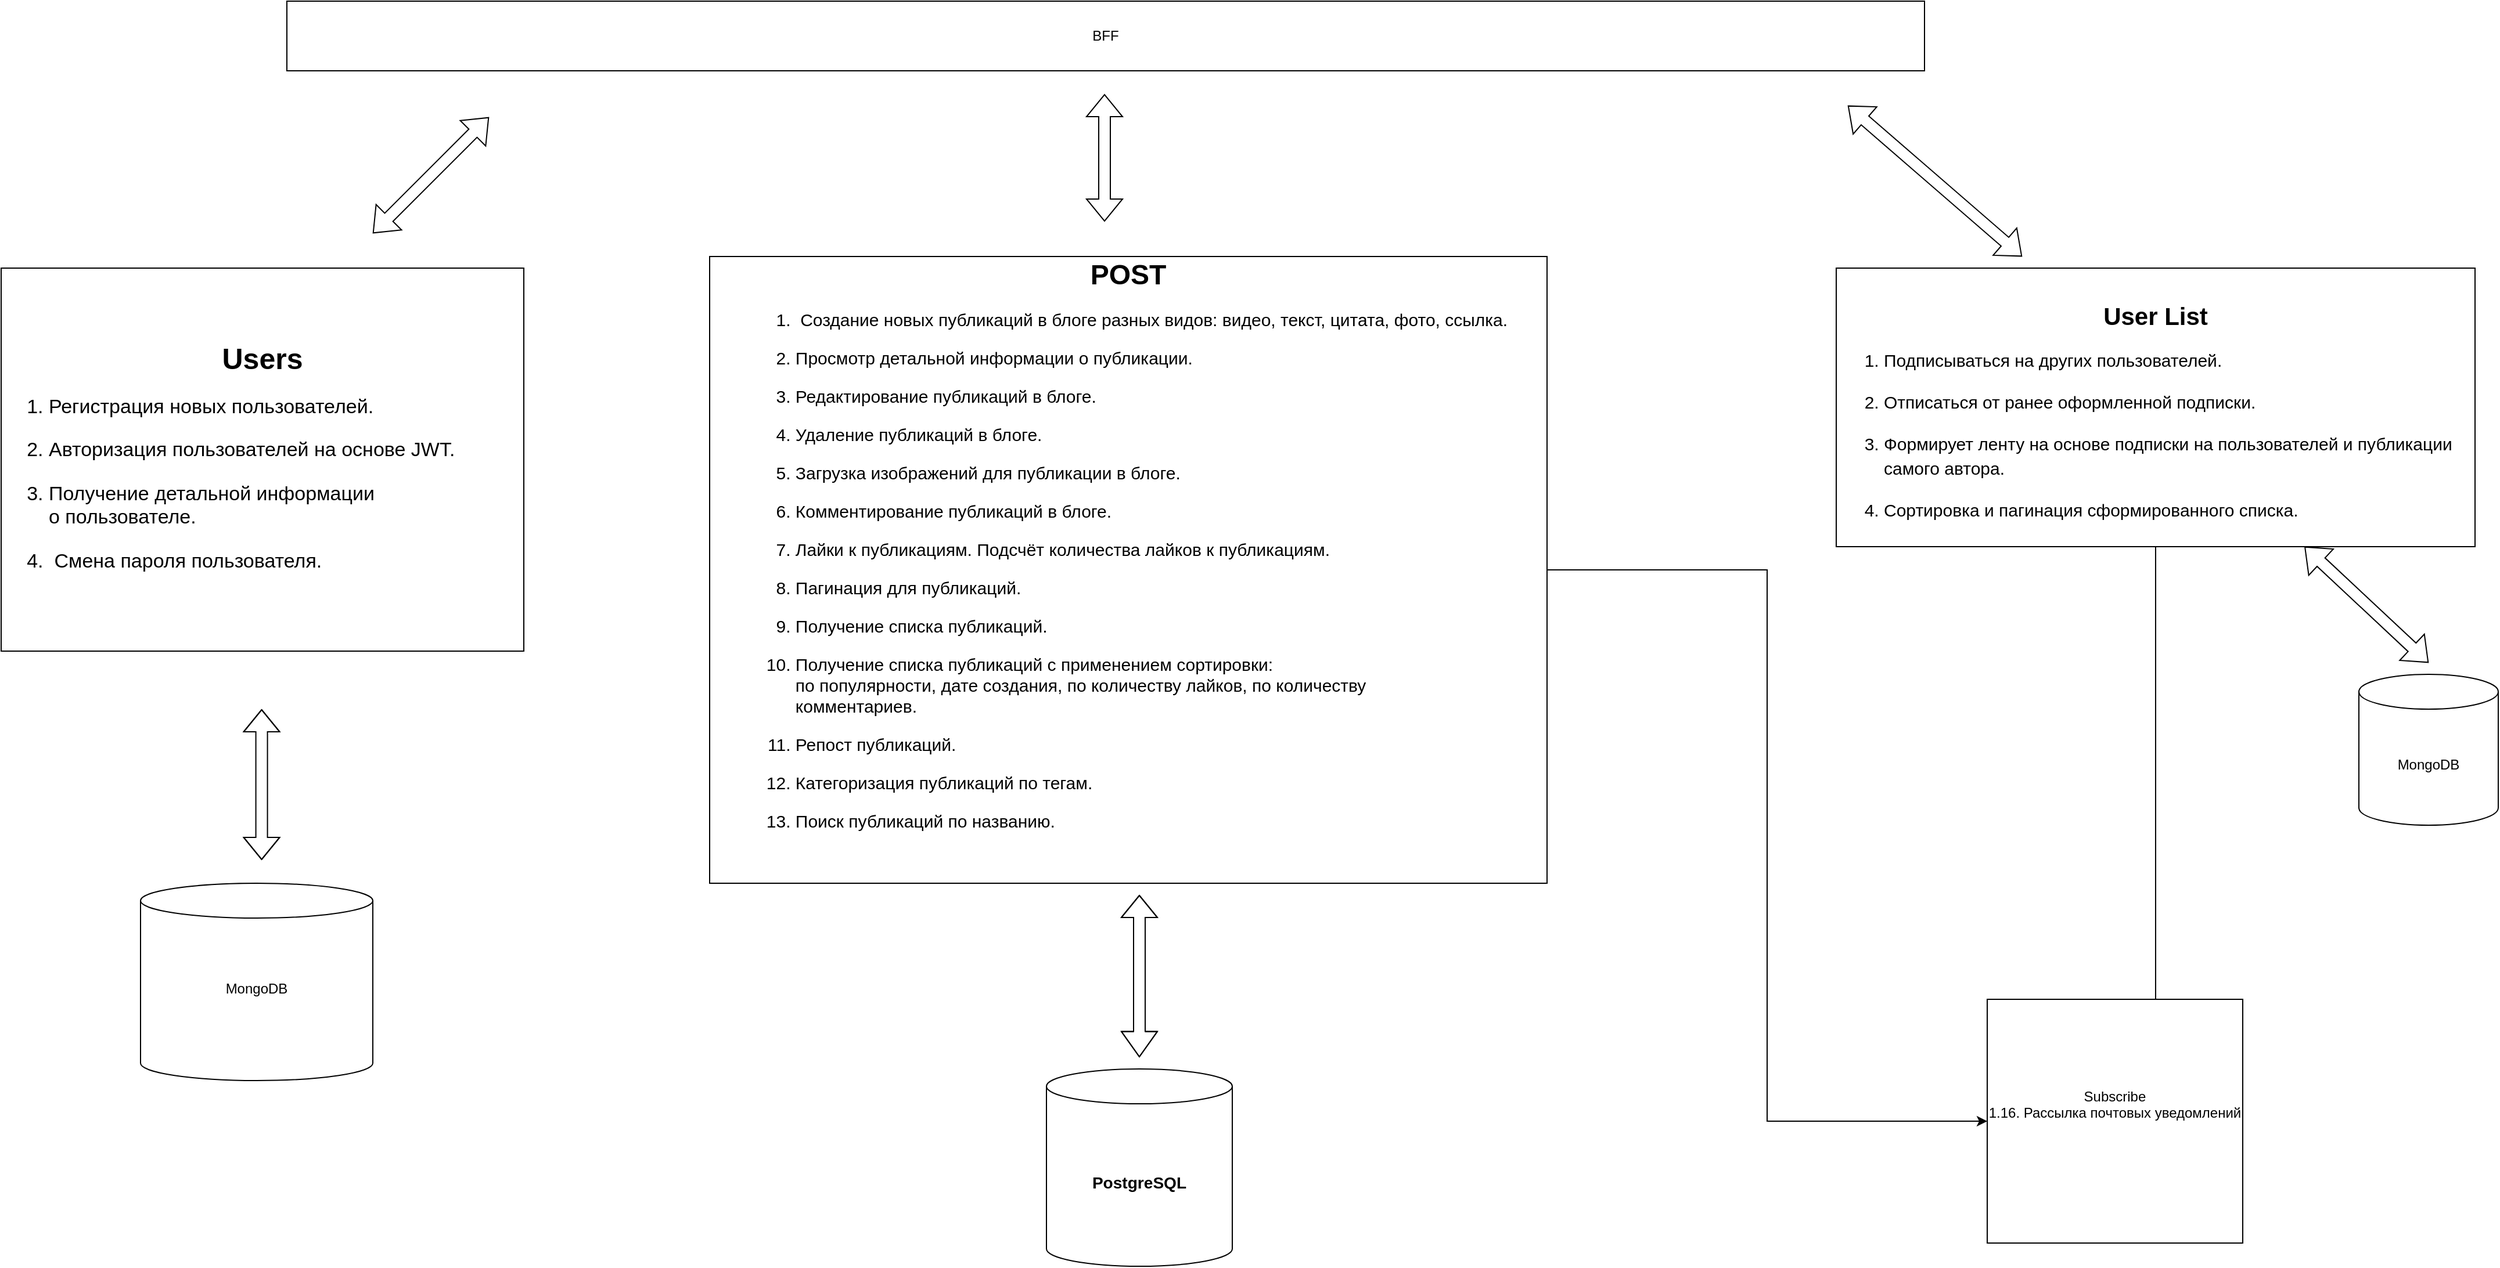 <mxfile version="12.2.4" pages="1"><diagram name="Страница 1" id="btC4sivVUZda6uBfs29T"><mxGraphModel dx="773" dy="431" grid="1" gridSize="10" guides="1" tooltips="1" connect="1" arrows="1" fold="1" page="1" pageScale="1" pageWidth="827" pageHeight="1169" math="0" shadow="0"><root><mxCell id="0"/><mxCell id="1" parent="0"/><mxCell id="Sd2PkfEZBiGurpTwOcQp-1" value="BFF" style="rounded=0;whiteSpace=wrap;html=1;" parent="1" vertex="1"><mxGeometry x="536" y="20" width="1410" height="60" as="geometry"/></mxCell><mxCell id="Sd2PkfEZBiGurpTwOcQp-17" style="edgeStyle=orthogonalEdgeStyle;rounded=0;orthogonalLoop=1;jettySize=auto;html=1;entryX=0.659;entryY=0.048;entryDx=0;entryDy=0;entryPerimeter=0;" parent="1" source="Sd2PkfEZBiGurpTwOcQp-2" target="Sd2PkfEZBiGurpTwOcQp-5" edge="1"><mxGeometry relative="1" as="geometry"/></mxCell><mxCell id="Sd2PkfEZBiGurpTwOcQp-2" value="&lt;div align=&quot;center&quot;&gt;&lt;font size=&quot;1&quot;&gt;&lt;b style=&quot;font-size: 21px;&quot;&gt;&lt;br&gt;&lt;/b&gt;&lt;/font&gt;&lt;/div&gt;&lt;div align=&quot;center&quot;&gt;&lt;font size=&quot;1&quot;&gt;&lt;b style=&quot;font-size: 21px;&quot;&gt;&lt;br&gt;&lt;/b&gt;&lt;/font&gt;&lt;/div&gt;&lt;div align=&quot;center&quot;&gt;&lt;font size=&quot;1&quot;&gt;&lt;b style=&quot;font-size: 21px;&quot;&gt;&lt;br&gt;&lt;/b&gt;&lt;/font&gt;&lt;/div&gt;&lt;div align=&quot;center&quot;&gt;&lt;font size=&quot;1&quot;&gt;&lt;b style=&quot;font-size: 21px;&quot;&gt;&lt;br&gt;&lt;/b&gt;&lt;/font&gt;&lt;/div&gt;&lt;div align=&quot;center&quot;&gt;&lt;font size=&quot;1&quot;&gt;&lt;b style=&quot;font-size: 21px;&quot;&gt;&lt;br&gt;&lt;/b&gt;&lt;/font&gt;&lt;/div&gt;&lt;div align=&quot;center&quot;&gt;&lt;font size=&quot;1&quot;&gt;&lt;b style=&quot;font-size: 21px;&quot;&gt;&lt;br&gt;&lt;/b&gt;&lt;/font&gt;&lt;/div&gt;&lt;div align=&quot;center&quot;&gt;&lt;font size=&quot;1&quot;&gt;&lt;b style=&quot;font-size: 21px;&quot;&gt;User List&lt;/b&gt;&lt;/font&gt;&lt;font style=&quot;font-size: 15px;&quot;&gt;&lt;br&gt;&lt;/font&gt;&lt;/div&gt;&lt;div style=&quot;font-size: 15px; line-height: 140%;&quot; align=&quot;left&quot;&gt;&lt;ol style=&quot;line-height: 140%;&quot;&gt;&lt;li&gt;&lt;p&gt;&lt;font style=&quot;font-size: 15px;&quot;&gt;Подписываться на&amp;nbsp;других пользователей.&lt;/font&gt;&lt;/p&gt;&lt;/li&gt;&lt;li&gt;&lt;p&gt;Отписаться от&amp;nbsp;ранее оформленной подписки. &lt;br style=&quot;font-size: 15px;&quot;&gt;&lt;/p&gt;&lt;/li&gt;&lt;li&gt;&lt;p&gt;Формирует ленту на основе подписки на пользователей и публикации самого автора.&lt;/p&gt;&lt;/li&gt;&lt;li&gt;&lt;p&gt;Сортировка и пагинация сформированного списка.&lt;/p&gt;&lt;/li&gt;&lt;/ol&gt;&lt;/div&gt;&lt;div align=&quot;center&quot;&gt;&lt;br&gt;&lt;/div&gt;&lt;div align=&quot;center&quot;&gt;&lt;br&gt;&lt;/div&gt;&lt;div align=&quot;center&quot;&gt;&lt;br&gt;&lt;/div&gt;&lt;div align=&quot;center&quot;&gt;&lt;br&gt;&lt;/div&gt;&lt;div align=&quot;center&quot;&gt;&lt;br&gt;&lt;/div&gt;&lt;div align=&quot;center&quot;&gt;&lt;br&gt;&lt;/div&gt;&lt;div align=&quot;center&quot;&gt;&lt;br&gt;&lt;/div&gt;&lt;div align=&quot;center&quot;&gt;&lt;br&gt;&lt;/div&gt;&lt;div align=&quot;center&quot;&gt;&lt;br&gt;&lt;/div&gt;" style="rounded=0;whiteSpace=wrap;html=1;align=center;" parent="1" vertex="1"><mxGeometry x="1870" y="250" width="550" height="240" as="geometry"/></mxCell><mxCell id="Sd2PkfEZBiGurpTwOcQp-3" value="&lt;div&gt;&lt;p&gt;&lt;font size=&quot;1&quot;&gt;&lt;b style=&quot;font-size: 25px;&quot;&gt;Users&lt;/b&gt;&lt;/font&gt;&lt;/p&gt;&lt;/div&gt;&lt;div align=&quot;left&quot;&gt;&lt;ol style=&quot;font-size: 17px;&quot;&gt;&lt;li&gt;&lt;p&gt;&lt;font style=&quot;font-size: 17px;&quot;&gt;Регистрация новых пользователей.&lt;/font&gt;&lt;/p&gt;&lt;/li&gt;&lt;li&gt;&lt;p&gt;&lt;font style=&quot;font-size: 17px;&quot;&gt;Авторизация пользователей на&amp;nbsp;основе JWT.&lt;/font&gt;&lt;/p&gt;&lt;/li&gt;&lt;li&gt;&lt;p&gt;&lt;font style=&quot;font-size: 17px;&quot;&gt;Получение детальной информации о&amp;nbsp;пользователе.&lt;/font&gt;&lt;/p&gt;&lt;/li&gt;&lt;li&gt;&lt;p&gt;&lt;font style=&quot;font-size: 17px;&quot;&gt;&amp;nbsp;Смена пароля пользователя.&lt;/font&gt;&lt;/p&gt;&lt;/li&gt;&lt;/ol&gt;&lt;/div&gt;" style="rounded=0;whiteSpace=wrap;html=1;" parent="1" vertex="1"><mxGeometry x="290" y="250" width="450" height="330" as="geometry"/></mxCell><mxCell id="Sd2PkfEZBiGurpTwOcQp-13" style="edgeStyle=orthogonalEdgeStyle;rounded=0;orthogonalLoop=1;jettySize=auto;html=1;entryX=0;entryY=0.5;entryDx=0;entryDy=0;" parent="1" source="Sd2PkfEZBiGurpTwOcQp-4" target="Sd2PkfEZBiGurpTwOcQp-5" edge="1"><mxGeometry relative="1" as="geometry"/></mxCell><mxCell id="Sd2PkfEZBiGurpTwOcQp-4" value="&lt;div&gt;&lt;font size=&quot;1&quot;&gt;&lt;b style=&quot;font-size: 24px;&quot;&gt;POST&lt;/b&gt;&lt;/font&gt;&lt;div style=&quot;font-size: 15px;&quot; align=&quot;left&quot;&gt;&lt;ol&gt;&lt;li&gt;&lt;p&gt;&amp;nbsp;Создание новых публикаций в&amp;nbsp;блоге разных видов: видео, текст, цитата, фото, ссылка.&lt;/p&gt;&lt;/li&gt;&lt;li&gt;&lt;p&gt;Просмотр детальной информации о&amp;nbsp;публикации.&lt;/p&gt;&lt;/li&gt;&lt;li&gt;&lt;p&gt;Редактирование публикаций в&amp;nbsp;блоге.&lt;/p&gt;&lt;/li&gt;&lt;li&gt;&lt;p&gt;Удаление публикаций в&amp;nbsp;блоге.&lt;/p&gt;&lt;/li&gt;&lt;li&gt;&lt;p&gt;Загрузка изображений для публикации в&amp;nbsp;блоге.&lt;/p&gt;&lt;/li&gt;&lt;li&gt;&lt;p&gt;Комментирование публикаций в&amp;nbsp;блоге.&lt;/p&gt;&lt;/li&gt;&lt;li&gt;&lt;p&gt;Лайки к&amp;nbsp;публикациям. Подсчёт количества лайков к&amp;nbsp;публикациям.&lt;br style=&quot;&quot;&gt;&lt;/p&gt;&lt;/li&gt;&lt;li&gt;&lt;p&gt;Пагинация для публикаций.&lt;/p&gt;&lt;/li&gt;&lt;li&gt;&lt;p&gt;Получение списка публикаций.&lt;/p&gt;&lt;/li&gt;&lt;li&gt;&lt;p&gt;Получение списка публикаций с&amp;nbsp;применением сортировки: &lt;br style=&quot;&quot;&gt;по&amp;nbsp;популярности, дате создания, по&amp;nbsp;количеству лайков, по&amp;nbsp;количеству &lt;br style=&quot;&quot;&gt;комментариев.&lt;/p&gt;&lt;/li&gt;&lt;li&gt;&lt;p&gt;Репост публикаций.&lt;/p&gt;&lt;/li&gt;&lt;li&gt;&lt;p&gt;Категоризация публикаций по&amp;nbsp;тегам.&lt;/p&gt;&lt;/li&gt;&lt;li&gt;&lt;p&gt;Поиск публикаций по&amp;nbsp;названию.&lt;/p&gt;&lt;/li&gt;&lt;/ol&gt;&lt;/div&gt;&lt;/div&gt;&lt;div&gt;&lt;br&gt;&lt;/div&gt;&lt;div&gt;&lt;br&gt;&lt;/div&gt;" style="rounded=0;whiteSpace=wrap;html=1;" parent="1" vertex="1"><mxGeometry x="900" y="240" width="721" height="540" as="geometry"/></mxCell><mxCell id="Sd2PkfEZBiGurpTwOcQp-5" value="&lt;div&gt;Subscribe&lt;/div&gt;&lt;div&gt;1.16. Рассылка почтовых уведомлений&lt;/div&gt;&lt;div&gt;&lt;br&gt;&lt;/div&gt;&lt;div&gt;&lt;br&gt;&lt;/div&gt;" style="rounded=0;whiteSpace=wrap;html=1;" parent="1" vertex="1"><mxGeometry x="2000" y="880" width="220" height="210" as="geometry"/></mxCell><mxCell id="Sd2PkfEZBiGurpTwOcQp-14" value="&lt;div&gt;MongoDB&lt;/div&gt;&lt;div&gt;&lt;br&gt;&lt;/div&gt;" style="shape=cylinder3;whiteSpace=wrap;html=1;boundedLbl=1;backgroundOutline=1;size=15;" parent="1" vertex="1"><mxGeometry x="410" y="780" width="200" height="170" as="geometry"/></mxCell><mxCell id="Sd2PkfEZBiGurpTwOcQp-19" value="&lt;h3 class=&quot;LC20lb MBeuO DKV0Md&quot;&gt;PostgreSQL&lt;/h3&gt;" style="shape=cylinder3;whiteSpace=wrap;html=1;boundedLbl=1;backgroundOutline=1;size=15;" parent="1" vertex="1"><mxGeometry x="1190" y="940" width="160" height="170" as="geometry"/></mxCell><mxCell id="Sd2PkfEZBiGurpTwOcQp-21" value="MongoDB" style="shape=cylinder3;whiteSpace=wrap;html=1;boundedLbl=1;backgroundOutline=1;size=15;" parent="1" vertex="1"><mxGeometry x="2320" y="600" width="120" height="130" as="geometry"/></mxCell><mxCell id="Sd2PkfEZBiGurpTwOcQp-23" value="" style="shape=flexArrow;endArrow=classic;startArrow=classic;html=1;rounded=0;" parent="1" target="Sd2PkfEZBiGurpTwOcQp-2" edge="1"><mxGeometry width="100" height="100" relative="1" as="geometry"><mxPoint x="2380" y="590" as="sourcePoint"/><mxPoint x="2370" y="450" as="targetPoint"/></mxGeometry></mxCell><mxCell id="Sd2PkfEZBiGurpTwOcQp-26" value="" style="shape=flexArrow;endArrow=classic;startArrow=classic;html=1;rounded=0;startWidth=20;startSize=6.929;" parent="1" edge="1"><mxGeometry width="100" height="100" relative="1" as="geometry"><mxPoint x="1270" y="930" as="sourcePoint"/><mxPoint x="1270" y="790" as="targetPoint"/><Array as="points"><mxPoint x="1270" y="860"/></Array></mxGeometry></mxCell><mxCell id="Sd2PkfEZBiGurpTwOcQp-28" value="" style="shape=flexArrow;endArrow=classic;startArrow=classic;html=1;rounded=0;" parent="1" edge="1"><mxGeometry width="100" height="100" relative="1" as="geometry"><mxPoint x="514.29" y="760" as="sourcePoint"/><mxPoint x="514.29" y="630" as="targetPoint"/><Array as="points"><mxPoint x="514.29" y="700"/></Array></mxGeometry></mxCell><mxCell id="Sd2PkfEZBiGurpTwOcQp-29" value="" style="shape=flexArrow;endArrow=classic;startArrow=classic;html=1;rounded=0;" parent="1" edge="1"><mxGeometry width="100" height="100" relative="1" as="geometry"><mxPoint x="610" y="220" as="sourcePoint"/><mxPoint x="710" y="120" as="targetPoint"/></mxGeometry></mxCell><mxCell id="Sd2PkfEZBiGurpTwOcQp-30" value="" style="shape=flexArrow;endArrow=classic;startArrow=classic;html=1;rounded=0;" parent="1" edge="1"><mxGeometry width="100" height="100" relative="1" as="geometry"><mxPoint x="1240" y="210" as="sourcePoint"/><mxPoint x="1240" y="100" as="targetPoint"/></mxGeometry></mxCell><mxCell id="Sd2PkfEZBiGurpTwOcQp-31" value="" style="shape=flexArrow;endArrow=classic;startArrow=classic;html=1;rounded=0;" parent="1" edge="1"><mxGeometry width="100" height="100" relative="1" as="geometry"><mxPoint x="2030" y="240" as="sourcePoint"/><mxPoint x="1880" y="110" as="targetPoint"/></mxGeometry></mxCell></root></mxGraphModel></diagram></mxfile>
